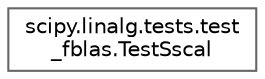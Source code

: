 digraph "Graphical Class Hierarchy"
{
 // LATEX_PDF_SIZE
  bgcolor="transparent";
  edge [fontname=Helvetica,fontsize=10,labelfontname=Helvetica,labelfontsize=10];
  node [fontname=Helvetica,fontsize=10,shape=box,height=0.2,width=0.4];
  rankdir="LR";
  Node0 [id="Node000000",label="scipy.linalg.tests.test\l_fblas.TestSscal",height=0.2,width=0.4,color="grey40", fillcolor="white", style="filled",URL="$df/d74/classscipy_1_1linalg_1_1tests_1_1test__fblas_1_1TestSscal.html",tooltip=" "];
}
